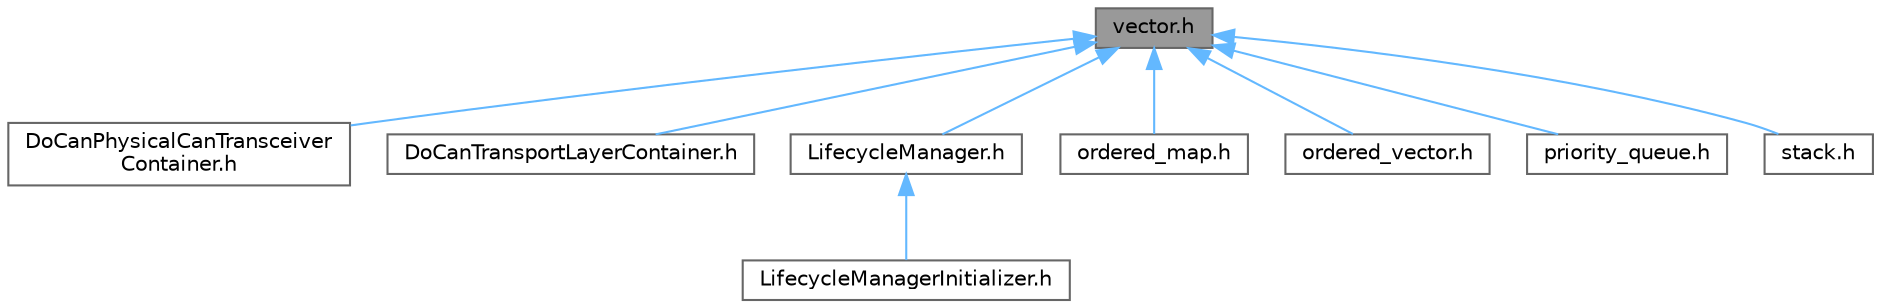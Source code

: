 digraph "vector.h"
{
 // LATEX_PDF_SIZE
  bgcolor="transparent";
  edge [fontname=Helvetica,fontsize=10,labelfontname=Helvetica,labelfontsize=10];
  node [fontname=Helvetica,fontsize=10,shape=box,height=0.2,width=0.4];
  Node1 [id="Node000001",label="vector.h",height=0.2,width=0.4,color="gray40", fillcolor="grey60", style="filled", fontcolor="black",tooltip=" "];
  Node1 -> Node2 [id="edge1_Node000001_Node000002",dir="back",color="steelblue1",style="solid",tooltip=" "];
  Node2 [id="Node000002",label="DoCanPhysicalCanTransceiver\lContainer.h",height=0.2,width=0.4,color="grey40", fillcolor="white", style="filled",URL="$d4/d75/DoCanPhysicalCanTransceiverContainer_8h_source.html",tooltip=" "];
  Node1 -> Node3 [id="edge2_Node000001_Node000003",dir="back",color="steelblue1",style="solid",tooltip=" "];
  Node3 [id="Node000003",label="DoCanTransportLayerContainer.h",height=0.2,width=0.4,color="grey40", fillcolor="white", style="filled",URL="$d2/d7b/DoCanTransportLayerContainer_8h_source.html",tooltip=" "];
  Node1 -> Node4 [id="edge3_Node000001_Node000004",dir="back",color="steelblue1",style="solid",tooltip=" "];
  Node4 [id="Node000004",label="LifecycleManager.h",height=0.2,width=0.4,color="grey40", fillcolor="white", style="filled",URL="$d7/d1a/LifecycleManager_8h.html",tooltip=" "];
  Node4 -> Node5 [id="edge4_Node000004_Node000005",dir="back",color="steelblue1",style="solid",tooltip=" "];
  Node5 [id="Node000005",label="LifecycleManagerInitializer.h",height=0.2,width=0.4,color="grey40", fillcolor="white", style="filled",URL="$d3/d35/LifecycleManagerInitializer_8h_source.html",tooltip=" "];
  Node1 -> Node6 [id="edge5_Node000001_Node000006",dir="back",color="steelblue1",style="solid",tooltip=" "];
  Node6 [id="Node000006",label="ordered_map.h",height=0.2,width=0.4,color="grey40", fillcolor="white", style="filled",URL="$d8/dfd/ordered__map_8h.html",tooltip=" "];
  Node1 -> Node7 [id="edge6_Node000001_Node000007",dir="back",color="steelblue1",style="solid",tooltip=" "];
  Node7 [id="Node000007",label="ordered_vector.h",height=0.2,width=0.4,color="grey40", fillcolor="white", style="filled",URL="$d2/dd5/ordered__vector_8h.html",tooltip=" "];
  Node1 -> Node8 [id="edge7_Node000001_Node000008",dir="back",color="steelblue1",style="solid",tooltip=" "];
  Node8 [id="Node000008",label="priority_queue.h",height=0.2,width=0.4,color="grey40", fillcolor="white", style="filled",URL="$d4/da1/priority__queue_8h.html",tooltip=" "];
  Node1 -> Node9 [id="edge8_Node000001_Node000009",dir="back",color="steelblue1",style="solid",tooltip=" "];
  Node9 [id="Node000009",label="stack.h",height=0.2,width=0.4,color="grey40", fillcolor="white", style="filled",URL="$d7/de0/stack_8h.html",tooltip=" "];
}
